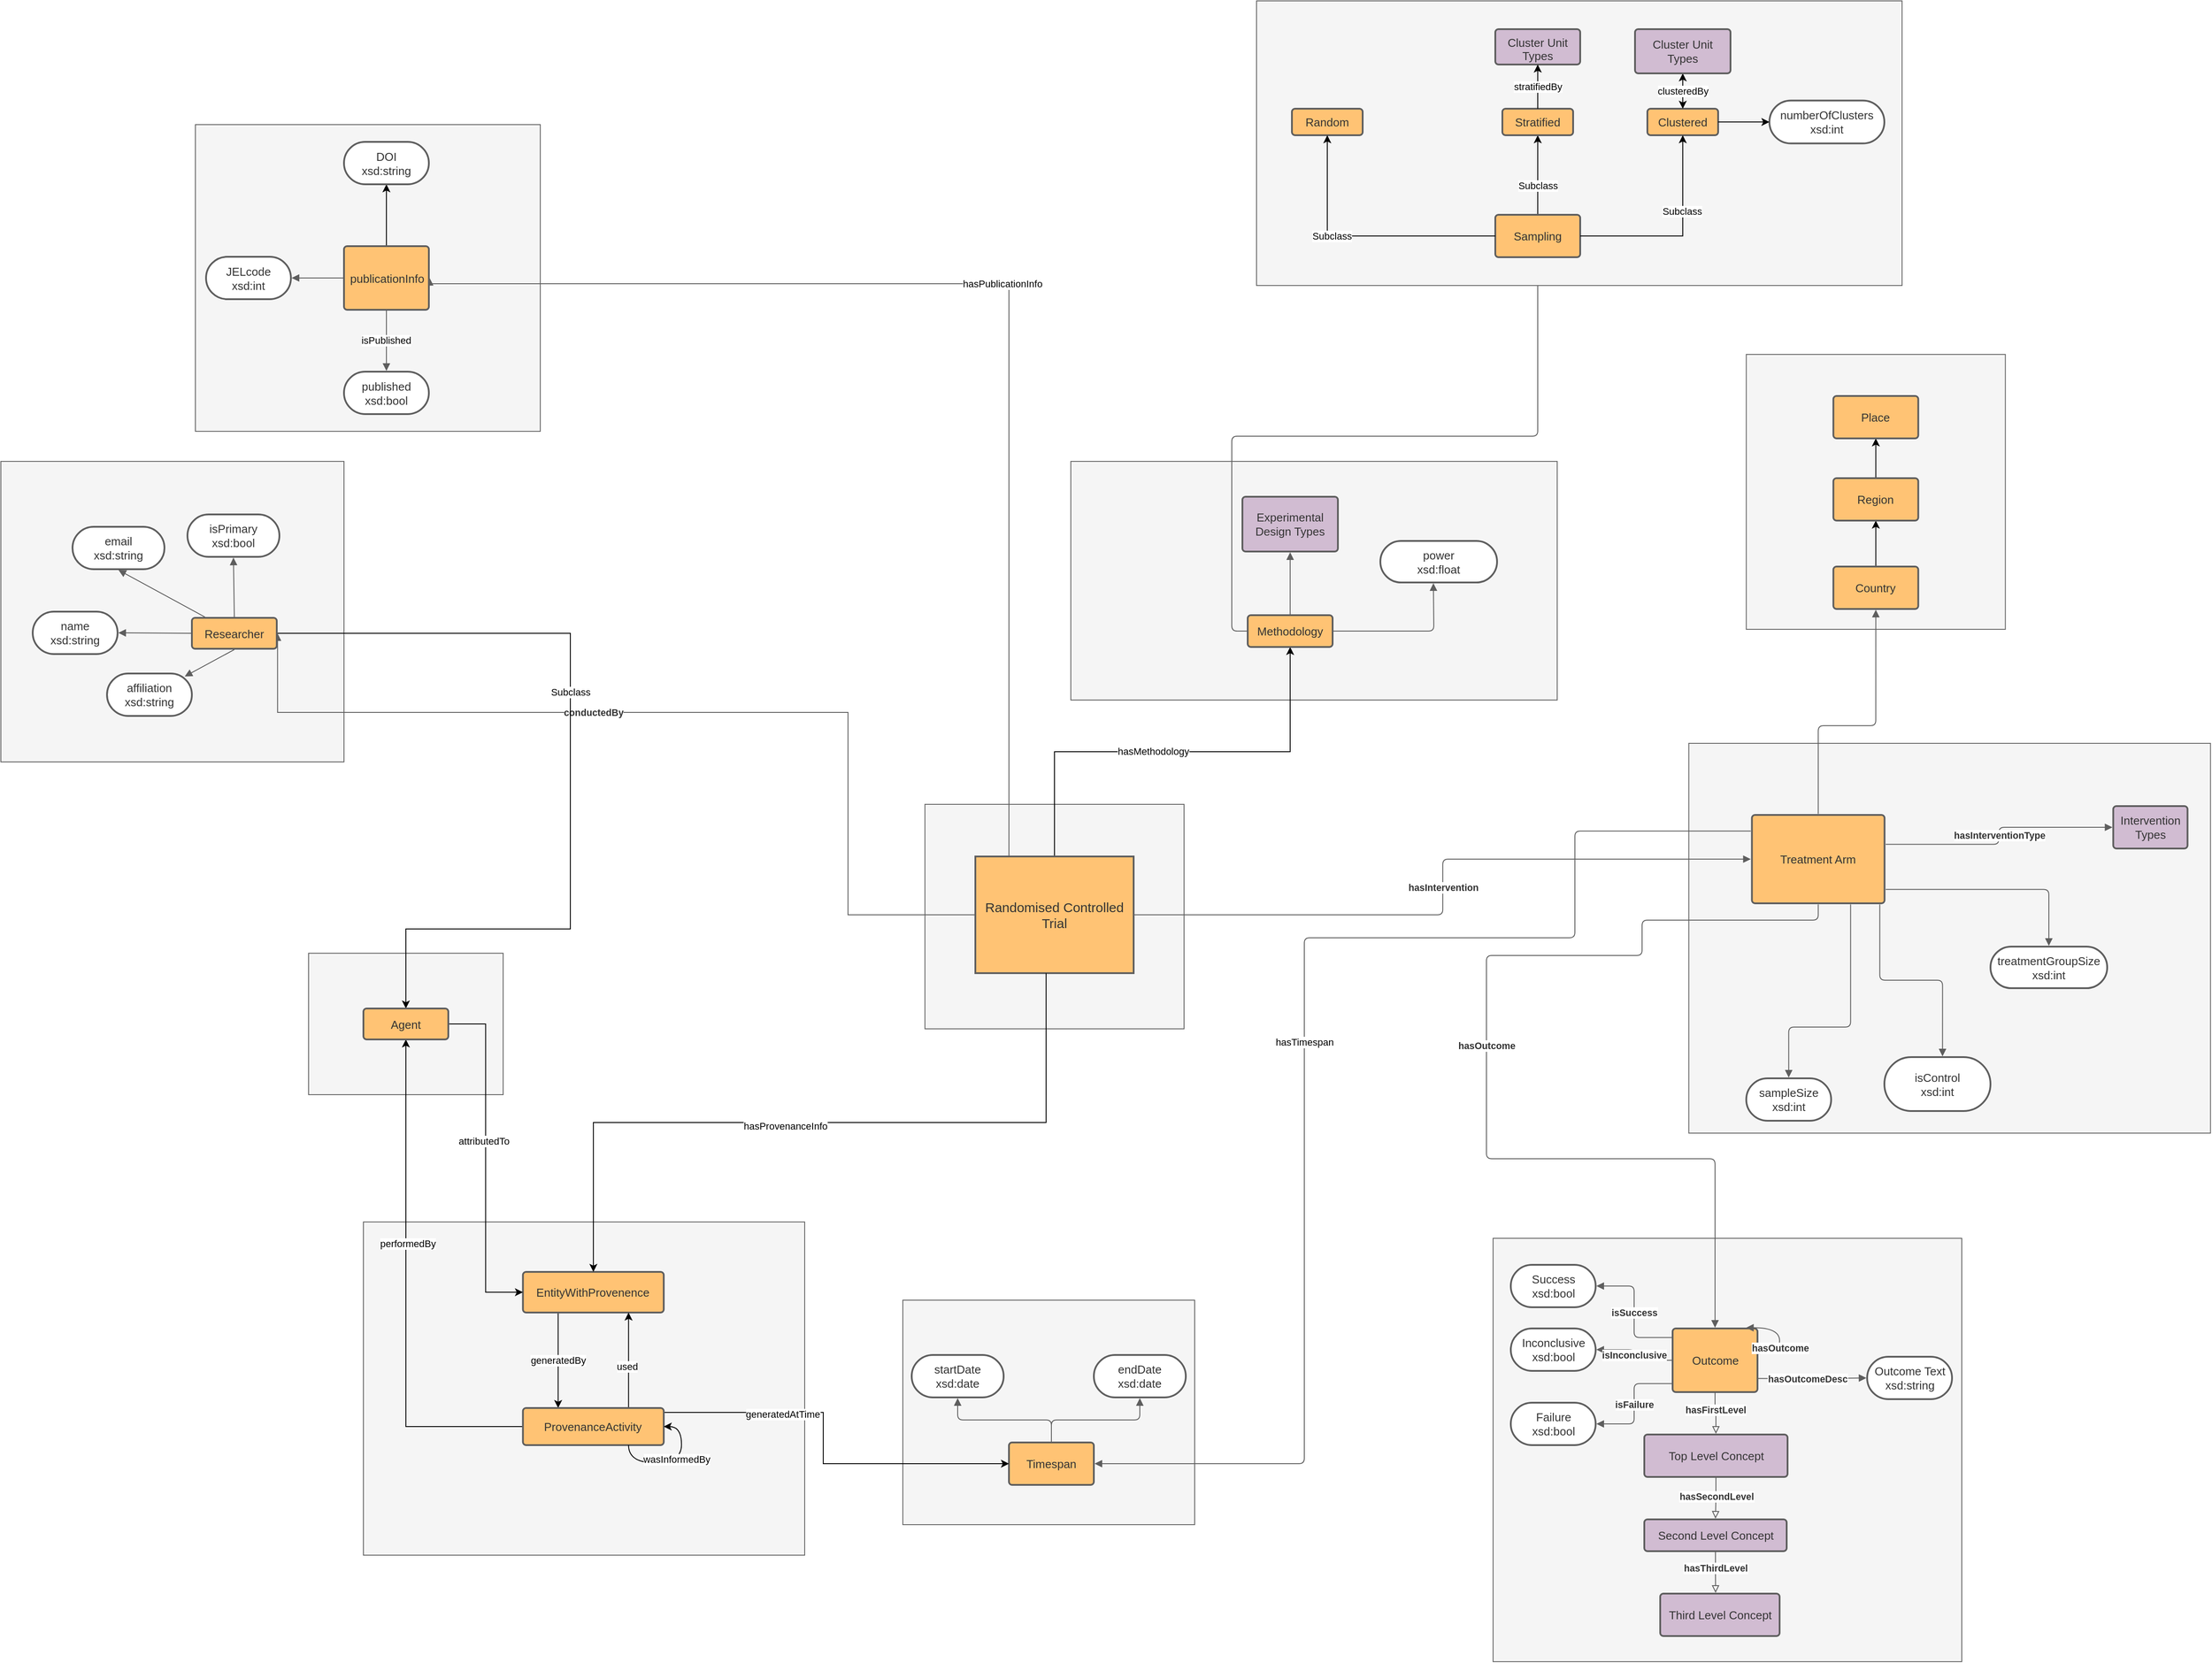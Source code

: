 <mxfile version="14.3.1" type="google"><diagram id="PZMT-fMtnNiAmn3BcaZP" name="Page-1"><mxGraphModel dx="3407" dy="2294" grid="1" gridSize="10" guides="1" tooltips="1" connect="1" arrows="1" fold="1" page="1" pageScale="1" pageWidth="850" pageHeight="1100" math="0" shadow="0"><root><mxCell id="0"/><mxCell id="1" parent="0"/><mxCell id="8KR-L6FnE34hpJiv0hM9-29" value="" style="rounded=0;whiteSpace=wrap;html=1;fillColor=#f5f5f5;strokeColor=#666666;fontColor=#333333;" parent="1" vertex="1"><mxGeometry x="38" y="247.5" width="220" height="160" as="geometry"/></mxCell><mxCell id="zk8F14_G5D31aoHWMv1i-94" value="" style="group" parent="1" vertex="1" connectable="0"><mxGeometry x="710" y="640" width="330" height="254" as="geometry"/></mxCell><mxCell id="zk8F14_G5D31aoHWMv1i-88" value="" style="rounded=0;whiteSpace=wrap;html=1;fillColor=#f5f5f5;strokeColor=#666666;fontColor=#333333;" parent="zk8F14_G5D31aoHWMv1i-94" vertex="1"><mxGeometry width="330" height="254" as="geometry"/></mxCell><UserObject label="Timespan" lucidchartObjectId="Jfo7reyUtaUW" id="zk8F14_G5D31aoHWMv1i-5"><mxCell style="html=1;overflow=block;blockSpacing=1;whiteSpace=wrap;;whiteSpace=wrap;fontSize=13;fontColor=#333333;spacing=7;strokeColor=#5e5e5e;strokeOpacity=100;fillOpacity=100;rounded=1;absoluteArcSize=1;arcSize=7;fillColor=#ffc374;strokeWidth=2;" parent="zk8F14_G5D31aoHWMv1i-94" vertex="1"><mxGeometry x="120" y="161" width="96" height="48" as="geometry"/></mxCell></UserObject><UserObject label="startDate&#10;xsd:date" lucidchartObjectId="pQI-drg_E3h4" id="zk8F14_G5D31aoHWMv1i-36"><mxCell style="html=1;overflow=block;blockSpacing=1;whiteSpace=wrap;rounded=1;arcSize=50;whiteSpace=wrap;fontSize=13;fontColor=#333333;spacing=3;strokeColor=#5e5e5e;strokeOpacity=100;strokeWidth=2;" parent="zk8F14_G5D31aoHWMv1i-94" vertex="1"><mxGeometry x="10" y="62" width="104" height="48" as="geometry"/></mxCell></UserObject><UserObject label="endDate&#10;xsd:date" lucidchartObjectId="aRI-rnP6q5cL" id="zk8F14_G5D31aoHWMv1i-37"><mxCell style="html=1;overflow=block;blockSpacing=1;whiteSpace=wrap;rounded=1;arcSize=50;whiteSpace=wrap;fontSize=13;fontColor=#333333;spacing=3;strokeColor=#5e5e5e;strokeOpacity=100;strokeWidth=2;" parent="zk8F14_G5D31aoHWMv1i-94" vertex="1"><mxGeometry x="216" y="62" width="104" height="48" as="geometry"/></mxCell></UserObject><UserObject label="" lucidchartObjectId="WRI-cDCskPhY" id="zk8F14_G5D31aoHWMv1i-38"><mxCell style="html=1;jettySize=18;whiteSpace=wrap;fontSize=11;strokeColor=#5E5E5E;rounded=1;arcSize=12;edgeStyle=orthogonalEdgeStyle;startArrow=none;;endArrow=block;endFill=1;;exitX=0.5;exitY=-0.019;exitPerimeter=0;entryX=0.5;entryY=1.019;entryPerimeter=0;" parent="zk8F14_G5D31aoHWMv1i-94" source="zk8F14_G5D31aoHWMv1i-5" target="zk8F14_G5D31aoHWMv1i-36" edge="1"><mxGeometry width="100" height="100" relative="1" as="geometry"><Array as="points"/></mxGeometry></mxCell></UserObject><UserObject label="" lucidchartObjectId="7RI-LFA4~5i0" id="zk8F14_G5D31aoHWMv1i-39"><mxCell style="html=1;jettySize=18;whiteSpace=wrap;fontSize=11;strokeColor=#5E5E5E;rounded=1;arcSize=12;edgeStyle=orthogonalEdgeStyle;startArrow=none;;endArrow=block;endFill=1;;exitX=0.5;exitY=-0.019;exitPerimeter=0;entryX=0.5;entryY=1.019;entryPerimeter=0;" parent="zk8F14_G5D31aoHWMv1i-94" source="zk8F14_G5D31aoHWMv1i-5" target="zk8F14_G5D31aoHWMv1i-37" edge="1"><mxGeometry width="100" height="100" relative="1" as="geometry"><Array as="points"/></mxGeometry></mxCell></UserObject><mxCell id="zk8F14_G5D31aoHWMv1i-102" value="" style="rounded=0;whiteSpace=wrap;html=1;fillColor=#f5f5f5;strokeColor=#666666;fontColor=#333333;" parent="1" vertex="1"><mxGeometry x="1663.82" y="-430" width="293" height="311" as="geometry"/></mxCell><mxCell id="zk8F14_G5D31aoHWMv1i-89" value="" style="rounded=0;whiteSpace=wrap;html=1;fillColor=#f5f5f5;strokeColor=#666666;fontColor=#333333;" parent="1" vertex="1"><mxGeometry x="900" y="-309" width="550" height="270" as="geometry"/></mxCell><mxCell id="zk8F14_G5D31aoHWMv1i-90" value="" style="rounded=0;whiteSpace=wrap;html=1;fillColor=#f5f5f5;strokeColor=#666666;fontColor=#333333;" parent="1" vertex="1"><mxGeometry x="1598.82" y="10" width="590" height="441" as="geometry"/></mxCell><mxCell id="zk8F14_G5D31aoHWMv1i-87" value="" style="rounded=0;whiteSpace=wrap;html=1;fillColor=#f5f5f5;strokeColor=#666666;fontColor=#333333;" parent="1" vertex="1"><mxGeometry x="-90" y="-690" width="390" height="347" as="geometry"/></mxCell><mxCell id="zk8F14_G5D31aoHWMv1i-86" value="" style="rounded=0;whiteSpace=wrap;html=1;fillColor=#f5f5f5;strokeColor=#666666;fontColor=#333333;" parent="1" vertex="1"><mxGeometry x="1377.5" y="570" width="530" height="479" as="geometry"/></mxCell><mxCell id="zk8F14_G5D31aoHWMv1i-85" value="" style="rounded=0;whiteSpace=wrap;html=1;fillColor=#f5f5f5;strokeColor=#666666;fontColor=#333333;" parent="1" vertex="1"><mxGeometry x="735" y="79" width="293" height="254" as="geometry"/></mxCell><mxCell id="zk8F14_G5D31aoHWMv1i-76" value="" style="rounded=0;whiteSpace=wrap;html=1;fillColor=#f5f5f5;strokeColor=#666666;fontColor=#333333;" parent="1" vertex="1"><mxGeometry x="-310" y="-309" width="388" height="340" as="geometry"/></mxCell><UserObject label="Treatment Arm" lucidchartObjectId="r.n7A62vB~jC" id="zk8F14_G5D31aoHWMv1i-1"><mxCell style="html=1;overflow=block;blockSpacing=1;whiteSpace=wrap;;whiteSpace=wrap;fontSize=13;fontColor=#333333;spacing=7;strokeColor=#5e5e5e;strokeOpacity=100;fillOpacity=100;rounded=1;absoluteArcSize=1;arcSize=7;fillColor=#ffc374;strokeWidth=2;" parent="1" vertex="1"><mxGeometry x="1670.2" y="91" width="150" height="100" as="geometry"/></mxCell></UserObject><mxCell id="2favvayRpLHW0SErLode-3" style="edgeStyle=orthogonalEdgeStyle;rounded=0;orthogonalLoop=1;jettySize=auto;html=1;exitX=0.5;exitY=0;exitDx=0;exitDy=0;entryX=0.5;entryY=1;entryDx=0;entryDy=0;" edge="1" parent="1" source="zk8F14_G5D31aoHWMv1i-4" target="zk8F14_G5D31aoHWMv1i-2"><mxGeometry relative="1" as="geometry"/></mxCell><mxCell id="2favvayRpLHW0SErLode-4" value="hasMethodology" style="edgeLabel;html=1;align=center;verticalAlign=middle;resizable=0;points=[];" vertex="1" connectable="0" parent="2favvayRpLHW0SErLode-3"><mxGeometry x="-0.087" y="1" relative="1" as="geometry"><mxPoint as="offset"/></mxGeometry></mxCell><UserObject label="Methodology" lucidchartObjectId="cbo7Mfvvo8aG" id="zk8F14_G5D31aoHWMv1i-2"><mxCell style="html=1;overflow=block;blockSpacing=1;whiteSpace=wrap;;whiteSpace=wrap;fontSize=13;fontColor=#333333;spacing=7;strokeColor=#5e5e5e;strokeOpacity=100;fillOpacity=100;rounded=1;absoluteArcSize=1;arcSize=7;fillColor=#ffc374;strokeWidth=2;" parent="1" vertex="1"><mxGeometry x="1100.0" y="-135" width="96" height="36" as="geometry"/></mxCell></UserObject><UserObject label="Intervention Types" lucidchartObjectId="Bbo7hqcRsts1" id="zk8F14_G5D31aoHWMv1i-3"><mxCell style="html=1;overflow=block;blockSpacing=1;whiteSpace=wrap;;whiteSpace=wrap;fontSize=13;fontColor=#333333;spacing=7;strokeColor=#5e5e5e;strokeOpacity=100;fillOpacity=100;rounded=1;absoluteArcSize=1;arcSize=7;fillColor=#d1bcd2;strokeWidth=2;" parent="1" vertex="1"><mxGeometry x="2078.82" y="81" width="84" height="48" as="geometry"/></mxCell></UserObject><UserObject label="Randomised Controlled Trial" lucidchartObjectId="_co7yKK-14Dq" id="zk8F14_G5D31aoHWMv1i-4"><mxCell style="html=1;overflow=block;blockSpacing=1;whiteSpace=wrap;;whiteSpace=wrap;fontSize=15;fontColor=#333333;spacing=7;strokeColor=#5e5e5e;strokeOpacity=100;fillOpacity=100;rounded=1;absoluteArcSize=1;arcSize=0;fillColor=#ffc374;strokeWidth=2;" parent="1" vertex="1"><mxGeometry x="792" y="138" width="179" height="132" as="geometry"/></mxCell></UserObject><UserObject label="" lucidchartObjectId="ago79uAH5jep" id="zk8F14_G5D31aoHWMv1i-8"><mxCell style="html=1;jettySize=18;whiteSpace=wrap;fontSize=11;strokeColor=#5E5E5E;rounded=1;arcSize=12;edgeStyle=orthogonalEdgeStyle;startArrow=none;;endArrow=block;endFill=1;;exitX=1.009;exitY=0.333;exitPerimeter=0;entryX=-0.011;entryY=0.5;entryPerimeter=0;" parent="1" source="zk8F14_G5D31aoHWMv1i-1" target="zk8F14_G5D31aoHWMv1i-3" edge="1"><mxGeometry width="100" height="100" relative="1" as="geometry"><Array as="points"/></mxGeometry></mxCell></UserObject><mxCell id="zk8F14_G5D31aoHWMv1i-9" value="hasInterventionType" style="text;html=1;resizable=0;labelBackgroundColor=#ffffff;align=center;verticalAlign=middle;fontStyle=1;fontColor=#333333;;fontSize=10.667;" parent="zk8F14_G5D31aoHWMv1i-8" vertex="1"><mxGeometry relative="1" as="geometry"/></mxCell><UserObject label="" lucidchartObjectId="cgo74SoKbXN7" id="zk8F14_G5D31aoHWMv1i-10"><mxCell style="html=1;jettySize=18;whiteSpace=wrap;fontSize=11;strokeColor=#5E5E5E;rounded=1;arcSize=12;edgeStyle=orthogonalEdgeStyle;startArrow=none;;endArrow=block;endFill=1;;exitX=0.5;exitY=1.013;exitPerimeter=0;entryX=0.5;entryY=-0.012;entryPerimeter=0;" parent="1" source="zk8F14_G5D31aoHWMv1i-1" target="zk8F14_G5D31aoHWMv1i-12" edge="1"><mxGeometry width="100" height="100" relative="1" as="geometry"><Array as="points"><mxPoint x="1745" y="210"/><mxPoint x="1546" y="210"/><mxPoint x="1546" y="250"/><mxPoint x="1370" y="250"/><mxPoint x="1370" y="480"/><mxPoint x="1629" y="480"/></Array></mxGeometry></mxCell></UserObject><mxCell id="zk8F14_G5D31aoHWMv1i-11" value="hasOutcome" style="text;html=1;resizable=0;labelBackgroundColor=#ffffff;align=center;verticalAlign=middle;fontStyle=1;fontColor=#333333;;fontSize=10.667;" parent="zk8F14_G5D31aoHWMv1i-10" vertex="1"><mxGeometry relative="1" as="geometry"><mxPoint y="-22" as="offset"/></mxGeometry></mxCell><UserObject label="Outcome" lucidchartObjectId="zlo7GROaEd9l" id="zk8F14_G5D31aoHWMv1i-12"><mxCell style="html=1;overflow=block;blockSpacing=1;whiteSpace=wrap;;whiteSpace=wrap;fontSize=13;fontColor=#333333;spacing=7;strokeColor=#5e5e5e;strokeOpacity=100;fillOpacity=100;rounded=1;absoluteArcSize=1;arcSize=7;fillColor=#ffc374;strokeWidth=2;" parent="1" vertex="1"><mxGeometry x="1580.5" y="672" width="96" height="72" as="geometry"/></mxCell></UserObject><UserObject label="Outcome Text&#10;xsd:string " lucidchartObjectId="-lo7SyToRTkl" id="zk8F14_G5D31aoHWMv1i-13"><mxCell style="html=1;overflow=block;blockSpacing=1;whiteSpace=wrap;rounded=1;arcSize=50;whiteSpace=wrap;fontSize=13;fontColor=#333333;spacing=3;strokeColor=#5e5e5e;strokeOpacity=100;strokeWidth=2;" parent="1" vertex="1"><mxGeometry x="1800.5" y="704" width="96" height="48" as="geometry"/></mxCell></UserObject><UserObject label="Success&#10;xsd:bool " lucidchartObjectId="ano7wf6WglHX" id="zk8F14_G5D31aoHWMv1i-14"><mxCell style="html=1;overflow=block;blockSpacing=1;whiteSpace=wrap;rounded=1;arcSize=50;whiteSpace=wrap;fontSize=13;fontColor=#333333;spacing=3;strokeColor=#5e5e5e;strokeOpacity=100;strokeWidth=2;" parent="1" vertex="1"><mxGeometry x="1397.5" y="600" width="96" height="48" as="geometry"/></mxCell></UserObject><UserObject label="Inconclusive&#10;xsd:bool " lucidchartObjectId="tno7kly4XR~y" id="zk8F14_G5D31aoHWMv1i-15"><mxCell style="html=1;overflow=block;blockSpacing=1;whiteSpace=wrap;rounded=1;arcSize=50;whiteSpace=wrap;fontSize=13;fontColor=#333333;spacing=3;strokeColor=#5e5e5e;strokeOpacity=100;strokeWidth=2;" parent="1" vertex="1"><mxGeometry x="1397.5" y="672" width="96" height="48" as="geometry"/></mxCell></UserObject><UserObject label="Failure&#10;xsd:bool " lucidchartObjectId="0no7gL6hjPAg" id="zk8F14_G5D31aoHWMv1i-16"><mxCell style="html=1;overflow=block;blockSpacing=1;whiteSpace=wrap;rounded=1;arcSize=50;whiteSpace=wrap;fontSize=13;fontColor=#333333;spacing=3;strokeColor=#5e5e5e;strokeOpacity=100;strokeWidth=2;" parent="1" vertex="1"><mxGeometry x="1397.5" y="756" width="96" height="48" as="geometry"/></mxCell></UserObject><UserObject label="" lucidchartObjectId="Eoo7FRJEpYhK" id="zk8F14_G5D31aoHWMv1i-17"><mxCell style="html=1;jettySize=18;whiteSpace=wrap;fontSize=11;strokeColor=#5E5E5E;rounded=1;arcSize=12;edgeStyle=orthogonalEdgeStyle;startArrow=none;;endArrow=block;endFill=0;;exitX=0.5;exitY=1.013;exitPerimeter=0;entryX=0.5;entryY=-0.019;entryPerimeter=0;" parent="1" source="zk8F14_G5D31aoHWMv1i-12" target="zk8F14_G5D31aoHWMv1i-19" edge="1"><mxGeometry width="100" height="100" relative="1" as="geometry"><Array as="points"/></mxGeometry></mxCell></UserObject><mxCell id="zk8F14_G5D31aoHWMv1i-18" value="hasFirstLevel" style="text;html=1;resizable=0;labelBackgroundColor=#ffffff;align=center;verticalAlign=middle;fontStyle=1;fontColor=#333333;;fontSize=10.667;" parent="zk8F14_G5D31aoHWMv1i-17" vertex="1"><mxGeometry x="-0.22" relative="1" as="geometry"/></mxCell><UserObject label="&lt;div style=&quot;display: flex; justify-content: center; text-align: center; align-items: baseline; font-size: 0; line-height: 1;&quot;&gt;&lt;span style=&quot;font-size:11px;&quot;&gt;&lt;span style=&quot;font-size:13px;color:#333333;&quot;&gt; Top Level Conce&lt;/span&gt;&lt;span style=&quot;font-size:13px;color:#333333;&quot;&gt;pt&lt;/span&gt;&lt;span style=&quot;font-size:12px;color:#000000;&quot;&gt;  &lt;/span&gt;&lt;/span&gt;&lt;/div&gt;" lucidchartObjectId="Koo7MjJU~j9h" id="zk8F14_G5D31aoHWMv1i-19"><mxCell style="html=1;overflow=block;blockSpacing=1;whiteSpace=wrap;;whiteSpace=wrap;fontSize=11;spacing=7;strokeColor=#5e5e5e;strokeOpacity=100;fillOpacity=100;rounded=1;absoluteArcSize=1;arcSize=7;fillColor=#d1bcd2;strokeWidth=2;" parent="1" vertex="1"><mxGeometry x="1548.5" y="792" width="162" height="48" as="geometry"/></mxCell></UserObject><UserObject label="Second Level Concept" lucidchartObjectId="Epo7e9R6ddvb" id="zk8F14_G5D31aoHWMv1i-20"><mxCell style="html=1;overflow=block;blockSpacing=1;whiteSpace=wrap;;whiteSpace=wrap;fontSize=13;fontColor=#333333;spacing=7;strokeColor=#5e5e5e;strokeOpacity=100;fillOpacity=100;rounded=1;absoluteArcSize=1;arcSize=7;fillColor=#d1bcd2;strokeWidth=2;" parent="1" vertex="1"><mxGeometry x="1548.5" y="888" width="161" height="36" as="geometry"/></mxCell></UserObject><UserObject label="Third Level Concept" lucidchartObjectId="_po7.x2H3nEj" id="zk8F14_G5D31aoHWMv1i-21"><mxCell style="html=1;overflow=block;blockSpacing=1;whiteSpace=wrap;;whiteSpace=wrap;fontSize=13;fontColor=#333333;spacing=7;strokeColor=#5e5e5e;strokeOpacity=100;fillOpacity=100;rounded=1;absoluteArcSize=1;arcSize=7;fillColor=#d1bcd2;strokeWidth=2;" parent="1" vertex="1"><mxGeometry x="1566.5" y="972" width="135" height="48" as="geometry"/></mxCell></UserObject><UserObject label="" lucidchartObjectId="oqo7oKcvsG8s" id="zk8F14_G5D31aoHWMv1i-22"><mxCell style="html=1;jettySize=18;whiteSpace=wrap;fontSize=11;strokeColor=#5E5E5E;rounded=1;arcSize=12;edgeStyle=orthogonalEdgeStyle;startArrow=none;;endArrow=block;endFill=0;;exitX=0.5;exitY=1.019;exitPerimeter=0;entryX=0.5;entryY=-0.025;entryPerimeter=0;" parent="1" source="zk8F14_G5D31aoHWMv1i-19" target="zk8F14_G5D31aoHWMv1i-20" edge="1"><mxGeometry width="100" height="100" relative="1" as="geometry"><Array as="points"/></mxGeometry></mxCell></UserObject><mxCell id="zk8F14_G5D31aoHWMv1i-23" value="hasSecondLevel" style="text;html=1;resizable=0;labelBackgroundColor=#ffffff;align=center;verticalAlign=middle;fontStyle=1;fontColor=#333333;;fontSize=10.667;" parent="zk8F14_G5D31aoHWMv1i-22" vertex="1"><mxGeometry x="-0.114" relative="1" as="geometry"/></mxCell><UserObject label="" lucidchartObjectId="Jqo73JKkA60z" id="zk8F14_G5D31aoHWMv1i-24"><mxCell style="html=1;jettySize=18;whiteSpace=wrap;fontSize=11;strokeColor=#5E5E5E;rounded=1;arcSize=12;edgeStyle=orthogonalEdgeStyle;startArrow=none;;endArrow=block;endFill=0;;exitX=0.5;exitY=1.025;exitPerimeter=0;entryX=0.464;entryY=-0.019;entryPerimeter=0;" parent="1" source="zk8F14_G5D31aoHWMv1i-20" target="zk8F14_G5D31aoHWMv1i-21" edge="1"><mxGeometry width="100" height="100" relative="1" as="geometry"><Array as="points"/></mxGeometry></mxCell></UserObject><mxCell id="zk8F14_G5D31aoHWMv1i-25" value="hasThirdLevel" style="text;html=1;resizable=0;labelBackgroundColor=#ffffff;align=center;verticalAlign=middle;fontStyle=1;fontColor=#333333;;fontSize=10.667;" parent="zk8F14_G5D31aoHWMv1i-24" vertex="1"><mxGeometry x="-0.212" relative="1" as="geometry"/></mxCell><UserObject label="" lucidchartObjectId="Sro7Gc8b3arK" id="zk8F14_G5D31aoHWMv1i-26"><mxCell style="html=1;jettySize=18;whiteSpace=wrap;fontSize=11;strokeColor=#5E5E5E;rounded=1;arcSize=12;edgeStyle=orthogonalEdgeStyle;startArrow=none;;endArrow=block;endFill=1;;exitX=1.009;exitY=0.787;exitPerimeter=0;entryX=-0.009;entryY=0.5;entryPerimeter=0;" parent="1" source="zk8F14_G5D31aoHWMv1i-12" target="zk8F14_G5D31aoHWMv1i-13" edge="1"><mxGeometry width="100" height="100" relative="1" as="geometry"><Array as="points"/></mxGeometry></mxCell></UserObject><mxCell id="zk8F14_G5D31aoHWMv1i-27" value="hasOutcomeDesc" style="text;html=1;resizable=0;labelBackgroundColor=#ffffff;align=center;verticalAlign=middle;fontStyle=1;fontColor=#333333;;fontSize=10.667;" parent="zk8F14_G5D31aoHWMv1i-26" vertex="1"><mxGeometry x="-0.106" relative="1" as="geometry"/></mxCell><UserObject label="" lucidchartObjectId="Xro7v0~vW8di" id="zk8F14_G5D31aoHWMv1i-28"><mxCell style="html=1;jettySize=18;whiteSpace=wrap;fontSize=11;strokeColor=#5E5E5E;rounded=1;arcSize=12;edgeStyle=orthogonalEdgeStyle;startArrow=none;;endArrow=block;endFill=1;;exitX=-0.009;exitY=0.142;exitPerimeter=0;entryX=1.009;entryY=0.5;entryPerimeter=0;" parent="1" source="zk8F14_G5D31aoHWMv1i-12" target="zk8F14_G5D31aoHWMv1i-14" edge="1"><mxGeometry width="100" height="100" relative="1" as="geometry"><Array as="points"/></mxGeometry></mxCell></UserObject><mxCell id="zk8F14_G5D31aoHWMv1i-29" value="isSuccess" style="text;html=1;resizable=0;labelBackgroundColor=#ffffff;align=center;verticalAlign=middle;fontStyle=1;fontColor=#333333;;fontSize=10.667;" parent="zk8F14_G5D31aoHWMv1i-28" vertex="1"><mxGeometry relative="1" as="geometry"/></mxCell><UserObject label="" lucidchartObjectId=".ro78ZiOiOw1" id="zk8F14_G5D31aoHWMv1i-30"><mxCell style="html=1;jettySize=18;whiteSpace=wrap;fontSize=11;strokeColor=#5E5E5E;rounded=1;arcSize=12;edgeStyle=orthogonalEdgeStyle;startArrow=none;;endArrow=block;endFill=1;;exitX=-0.009;exitY=0.5;exitPerimeter=0;entryX=1.009;entryY=0.5;entryPerimeter=0;" parent="1" source="zk8F14_G5D31aoHWMv1i-12" target="zk8F14_G5D31aoHWMv1i-15" edge="1"><mxGeometry width="100" height="100" relative="1" as="geometry"><Array as="points"/></mxGeometry></mxCell></UserObject><mxCell id="zk8F14_G5D31aoHWMv1i-31" value="isInconclusive" style="text;html=1;resizable=0;labelBackgroundColor=#ffffff;align=center;verticalAlign=middle;fontStyle=1;fontColor=#333333;;fontSize=10.667;" parent="zk8F14_G5D31aoHWMv1i-30" vertex="1"><mxGeometry relative="1" as="geometry"/></mxCell><UserObject label="" lucidchartObjectId="bso7akMOnxKN" id="zk8F14_G5D31aoHWMv1i-32"><mxCell style="html=1;jettySize=18;whiteSpace=wrap;fontSize=11;strokeColor=#5E5E5E;rounded=1;arcSize=12;edgeStyle=orthogonalEdgeStyle;startArrow=none;;endArrow=block;endFill=1;;exitX=-0.009;exitY=0.867;exitPerimeter=0;entryX=1.009;entryY=0.5;entryPerimeter=0;" parent="1" source="zk8F14_G5D31aoHWMv1i-12" target="zk8F14_G5D31aoHWMv1i-16" edge="1"><mxGeometry width="100" height="100" relative="1" as="geometry"><Array as="points"/></mxGeometry></mxCell></UserObject><mxCell id="zk8F14_G5D31aoHWMv1i-33" value="isFailure" style="text;html=1;resizable=0;labelBackgroundColor=#ffffff;align=center;verticalAlign=middle;fontStyle=1;fontColor=#333333;;fontSize=10.667;" parent="zk8F14_G5D31aoHWMv1i-32" vertex="1"><mxGeometry relative="1" as="geometry"/></mxCell><UserObject label="" lucidchartObjectId="k_Y7SNCfJKRX" id="zk8F14_G5D31aoHWMv1i-34"><mxCell style="html=1;jettySize=18;whiteSpace=wrap;fontSize=11;strokeColor=#5E5E5E;rounded=1;arcSize=12;edgeStyle=orthogonalEdgeStyle;curved=1;startArrow=none;;endArrow=block;endFill=1;;exitX=1.009;exitY=0.398;exitPerimeter=0;entryX=0.866;entryY=-0.012;entryPerimeter=0;" parent="1" source="zk8F14_G5D31aoHWMv1i-12" target="zk8F14_G5D31aoHWMv1i-12" edge="1"><mxGeometry width="100" height="100" relative="1" as="geometry"><Array as="points"><mxPoint x="1677.5" y="700"/><mxPoint x="1701.5" y="667"/><mxPoint x="1663.5" y="671"/></Array></mxGeometry></mxCell></UserObject><mxCell id="zk8F14_G5D31aoHWMv1i-35" value="hasOutcome" style="text;html=1;resizable=0;labelBackgroundColor=#ffffff;align=center;verticalAlign=middle;fontStyle=1;fontColor=#333333;;fontSize=10.667;" parent="zk8F14_G5D31aoHWMv1i-34" vertex="1"><mxGeometry x="-0.313" relative="1" as="geometry"/></mxCell><UserObject label="Experimental Design Types" lucidchartObjectId="uUI-IN6MffGg" id="zk8F14_G5D31aoHWMv1i-41"><mxCell style="html=1;overflow=block;blockSpacing=1;whiteSpace=wrap;;whiteSpace=wrap;fontSize=13;fontColor=#333333;spacing=7;strokeColor=#5e5e5e;strokeOpacity=100;fillOpacity=100;rounded=1;absoluteArcSize=1;arcSize=7;fillColor=#d1bcd2;strokeWidth=2;" parent="1" vertex="1"><mxGeometry x="1094.0" y="-269" width="108" height="62" as="geometry"/></mxCell></UserObject><UserObject label="sampleSize&#10;xsd:int" lucidchartObjectId="b1I-dbTBw6tJ" id="zk8F14_G5D31aoHWMv1i-42"><mxCell style="html=1;overflow=block;blockSpacing=1;whiteSpace=wrap;rounded=1;arcSize=50;whiteSpace=wrap;fontSize=13;fontColor=#333333;spacing=3;strokeColor=#5e5e5e;strokeOpacity=100;strokeWidth=2;" parent="1" vertex="1"><mxGeometry x="1663.82" y="389" width="96" height="48" as="geometry"/></mxCell></UserObject><UserObject label="treatmentGroupSize&#10;xsd:int" lucidchartObjectId="c1I-ZC.ZSQsy" id="zk8F14_G5D31aoHWMv1i-43"><mxCell style="html=1;overflow=block;blockSpacing=1;whiteSpace=wrap;rounded=1;arcSize=50;whiteSpace=wrap;fontSize=13;fontColor=#333333;spacing=3;strokeColor=#5e5e5e;strokeOpacity=100;strokeWidth=2;" parent="1" vertex="1"><mxGeometry x="1940" y="240" width="132" height="47" as="geometry"/></mxCell></UserObject><UserObject label="" lucidchartObjectId="L1I-21-tzp1v" id="zk8F14_G5D31aoHWMv1i-44"><mxCell style="html=1;jettySize=18;whiteSpace=wrap;fontSize=11;strokeColor=#5E5E5E;rounded=1;arcSize=12;edgeStyle=orthogonalEdgeStyle;startArrow=none;;endArrow=block;endFill=1;;exitX=0.744;exitY=1.013;exitPerimeter=0;entryX=0.5;entryY=-0.019;entryPerimeter=0;" parent="1" source="zk8F14_G5D31aoHWMv1i-1" target="zk8F14_G5D31aoHWMv1i-42" edge="1"><mxGeometry width="100" height="100" relative="1" as="geometry"><Array as="points"><mxPoint x="1781.82" y="331"/><mxPoint x="1711.82" y="331"/></Array></mxGeometry></mxCell></UserObject><UserObject label="" lucidchartObjectId="z2I-A4zjpKzq" id="zk8F14_G5D31aoHWMv1i-45"><mxCell style="html=1;jettySize=18;whiteSpace=wrap;fontSize=11;strokeColor=#5E5E5E;rounded=1;arcSize=12;edgeStyle=orthogonalEdgeStyle;startArrow=none;;endArrow=block;endFill=1;;exitX=1.009;exitY=0.842;exitPerimeter=0;entryX=0.5;entryY=-0.019;entryPerimeter=0;" parent="1" source="zk8F14_G5D31aoHWMv1i-1" target="zk8F14_G5D31aoHWMv1i-43" edge="1"><mxGeometry width="100" height="100" relative="1" as="geometry"><Array as="points"/></mxGeometry></mxCell></UserObject><UserObject label="isControl&lt;br&gt;xsd:int" lucidchartObjectId="P2I-n_hr1HVi" id="zk8F14_G5D31aoHWMv1i-46"><mxCell style="html=1;overflow=block;blockSpacing=1;whiteSpace=wrap;rounded=1;arcSize=50;whiteSpace=wrap;fontSize=13;fontColor=#333333;spacing=3;strokeColor=#5e5e5e;strokeOpacity=100;strokeWidth=2;" parent="1" vertex="1"><mxGeometry x="1820" y="365" width="120" height="61" as="geometry"/></mxCell></UserObject><UserObject label="" lucidchartObjectId="h3I-n4Ysef_-" id="zk8F14_G5D31aoHWMv1i-47"><mxCell style="html=1;jettySize=18;whiteSpace=wrap;fontSize=11;strokeColor=#5E5E5E;rounded=1;arcSize=12;edgeStyle=orthogonalEdgeStyle;startArrow=none;;endArrow=block;endFill=1;;exitX=0.964;exitY=1.013;exitPerimeter=0;entryX=0.548;entryY=-0.015;entryPerimeter=0;" parent="1" source="zk8F14_G5D31aoHWMv1i-1" target="zk8F14_G5D31aoHWMv1i-46" edge="1"><mxGeometry width="100" height="100" relative="1" as="geometry"><Array as="points"/></mxGeometry></mxCell></UserObject><UserObject label="" lucidchartObjectId="L3I-fsr2CGoc" id="zk8F14_G5D31aoHWMv1i-48"><mxCell style="html=1;jettySize=18;whiteSpace=wrap;fontSize=11;strokeColor=#5E5E5E;rounded=1;arcSize=12;edgeStyle=orthogonalEdgeStyle;startArrow=none;;endArrow=block;endFill=1;;exitX=-0.009;exitY=0.5;exitPerimeter=0;entryX=0.5;entryY=1;entryDx=0;entryDy=0;" parent="1" source="zk8F14_G5D31aoHWMv1i-2" target="F5TnGenfnu8LNi8SV8az-1" edge="1"><mxGeometry width="100" height="100" relative="1" as="geometry"><Array as="points"/><mxPoint x="1802" y="-431.088" as="targetPoint"/></mxGeometry></mxCell></UserObject><UserObject label="" lucidchartObjectId="R3I-y38y9xVS" id="zk8F14_G5D31aoHWMv1i-49"><mxCell style="html=1;jettySize=18;whiteSpace=wrap;fontSize=11;strokeColor=#5E5E5E;rounded=1;arcSize=12;edgeStyle=orthogonalEdgeStyle;startArrow=none;;endArrow=block;endFill=1;;exitX=0.5;exitY=-0.025;exitPerimeter=0;entryX=0.5;entryY=1.014;entryPerimeter=0;" parent="1" source="zk8F14_G5D31aoHWMv1i-2" target="zk8F14_G5D31aoHWMv1i-41" edge="1"><mxGeometry width="100" height="100" relative="1" as="geometry"><Array as="points"/></mxGeometry></mxCell></UserObject><UserObject label="" lucidchartObjectId="X3I-pHCJd1HS" id="zk8F14_G5D31aoHWMv1i-50"><mxCell style="html=1;jettySize=18;whiteSpace=wrap;fontSize=11;strokeColor=#5E5E5E;rounded=1;arcSize=12;edgeStyle=orthogonalEdgeStyle;startArrow=none;;endArrow=block;endFill=1;;exitX=1.009;exitY=0.5;exitPerimeter=0;entryX=0.5;entryY=1.019;entryPerimeter=0;" parent="1" source="zk8F14_G5D31aoHWMv1i-2" edge="1"><mxGeometry width="100" height="100" relative="1" as="geometry"><Array as="points"/><mxPoint x="1310.0" y="-171.107" as="targetPoint"/></mxGeometry></mxCell></UserObject><UserObject label="power&#10;xsd:float" lucidchartObjectId="e4I-Y-J.UdrW" id="zk8F14_G5D31aoHWMv1i-51"><mxCell style="html=1;overflow=block;blockSpacing=1;whiteSpace=wrap;rounded=1;arcSize=50;whiteSpace=wrap;fontSize=13;fontColor=#333333;spacing=3;strokeColor=#5e5e5e;strokeOpacity=100;strokeWidth=2;" parent="1" vertex="1"><mxGeometry x="1250.0" y="-219" width="132" height="47" as="geometry"/></mxCell></UserObject><UserObject label="" lucidchartObjectId="k5I-JHw5O96l" id="zk8F14_G5D31aoHWMv1i-52"><mxCell style="html=1;jettySize=18;whiteSpace=wrap;fontSize=11;strokeColor=#5E5E5E;rounded=1;arcSize=12;edgeStyle=orthogonalEdgeStyle;startArrow=none;;endArrow=block;endFill=1;;exitX=0.5;exitY=-0.013;exitPerimeter=0;entryX=0.5;entryY=1.019;entryPerimeter=0;" parent="1" source="zk8F14_G5D31aoHWMv1i-1" target="zk8F14_G5D31aoHWMv1i-53" edge="1"><mxGeometry width="100" height="100" relative="1" as="geometry"><Array as="points"><mxPoint x="1745" y="-10"/><mxPoint x="1810" y="-10"/></Array></mxGeometry></mxCell></UserObject><mxCell id="zk8F14_G5D31aoHWMv1i-106" style="edgeStyle=orthogonalEdgeStyle;rounded=0;orthogonalLoop=1;jettySize=auto;html=1;entryX=0.5;entryY=1;entryDx=0;entryDy=0;" parent="1" source="zk8F14_G5D31aoHWMv1i-53" target="zk8F14_G5D31aoHWMv1i-104" edge="1"><mxGeometry relative="1" as="geometry"/></mxCell><UserObject label="Country" lucidchartObjectId="H5I-Smeox3JX" id="zk8F14_G5D31aoHWMv1i-53"><mxCell style="html=1;overflow=block;blockSpacing=1;whiteSpace=wrap;;whiteSpace=wrap;fontSize=13;fontColor=#333333;spacing=7;strokeColor=#5e5e5e;strokeOpacity=100;fillOpacity=100;rounded=1;absoluteArcSize=1;arcSize=7;fillColor=#ffc374;strokeWidth=2;" parent="1" vertex="1"><mxGeometry x="1762.32" y="-190" width="96" height="48" as="geometry"/></mxCell></UserObject><UserObject label="" lucidchartObjectId="Z7I-tMSUttEk" id="zk8F14_G5D31aoHWMv1i-54"><mxCell style="html=1;jettySize=18;whiteSpace=wrap;fontSize=11;strokeColor=#5E5E5E;rounded=1;arcSize=12;edgeStyle=orthogonalEdgeStyle;startArrow=none;;endArrow=block;endFill=1;;exitX=1.005;exitY=0.5;exitPerimeter=0;entryX=-0.009;entryY=0.5;entryPerimeter=0;" parent="1" source="zk8F14_G5D31aoHWMv1i-4" target="zk8F14_G5D31aoHWMv1i-1" edge="1"><mxGeometry width="100" height="100" relative="1" as="geometry"><Array as="points"/></mxGeometry></mxCell></UserObject><mxCell id="zk8F14_G5D31aoHWMv1i-55" value="hasIntervention" style="text;html=1;resizable=0;labelBackgroundColor=#ffffff;align=center;verticalAlign=middle;fontStyle=1;fontColor=#333333;;fontSize=10.667;" parent="zk8F14_G5D31aoHWMv1i-54" vertex="1"><mxGeometry relative="1" as="geometry"/></mxCell><UserObject label="hasPublicationInfo" lucidchartObjectId="n8I-f_H2WTtV" id="zk8F14_G5D31aoHWMv1i-56"><mxCell style="html=1;jettySize=18;whiteSpace=wrap;fontSize=11;strokeColor=#5E5E5E;rounded=0;startArrow=none;;endArrow=block;endFill=1;;entryX=1.009;entryY=0.5;entryPerimeter=0;edgeStyle=orthogonalEdgeStyle;" parent="1" target="zk8F14_G5D31aoHWMv1i-57" edge="1"><mxGeometry width="100" height="100" relative="1" as="geometry"><mxPoint x="830" y="138" as="sourcePoint"/><Array as="points"><mxPoint x="830" y="138"/><mxPoint x="830" y="-510"/><mxPoint x="175" y="-510"/></Array></mxGeometry></mxCell></UserObject><mxCell id="zk8F14_G5D31aoHWMv1i-93" style="edgeStyle=orthogonalEdgeStyle;rounded=0;orthogonalLoop=1;jettySize=auto;html=1;" parent="1" source="zk8F14_G5D31aoHWMv1i-57" target="zk8F14_G5D31aoHWMv1i-92" edge="1"><mxGeometry relative="1" as="geometry"/></mxCell><UserObject label="publicationInfo" lucidchartObjectId="t8I-SyLpVxgv" id="zk8F14_G5D31aoHWMv1i-57"><mxCell style="html=1;overflow=block;blockSpacing=1;whiteSpace=wrap;;whiteSpace=wrap;fontSize=13;fontColor=#333333;spacing=7;strokeColor=#5e5e5e;strokeOpacity=100;fillOpacity=100;rounded=1;absoluteArcSize=1;arcSize=7;fillColor=#ffc374;strokeWidth=2;" parent="1" vertex="1"><mxGeometry x="78" y="-552.5" width="96" height="72" as="geometry"/></mxCell></UserObject><UserObject label="" lucidchartObjectId="c-I-24aX5xlz" id="zk8F14_G5D31aoHWMv1i-58"><mxCell style="html=1;jettySize=18;whiteSpace=wrap;fontSize=11;strokeColor=#5E5E5E;rounded=0;startArrow=none;;endArrow=block;endFill=1;;exitX=0;exitY=0.5;entryX=1.009;entryY=0.5;entryPerimeter=0;exitDx=0;exitDy=0;edgeStyle=orthogonalEdgeStyle;" parent="1" source="zk8F14_G5D31aoHWMv1i-4" target="zk8F14_G5D31aoHWMv1i-60" edge="1"><mxGeometry width="100" height="100" relative="1" as="geometry"><Array as="points"><mxPoint x="648" y="204"/><mxPoint x="648" y="-25"/></Array></mxGeometry></mxCell></UserObject><mxCell id="zk8F14_G5D31aoHWMv1i-59" value="conductedBy" style="text;html=1;resizable=0;labelBackgroundColor=#ffffff;align=center;verticalAlign=middle;fontStyle=1;fontColor=#333333;;fontSize=10.667;" parent="zk8F14_G5D31aoHWMv1i-58" vertex="1"><mxGeometry x="0.194" relative="1" as="geometry"/></mxCell><mxCell id="8KR-L6FnE34hpJiv0hM9-21" style="edgeStyle=orthogonalEdgeStyle;rounded=0;orthogonalLoop=1;jettySize=auto;html=1;entryX=0.5;entryY=0;entryDx=0;entryDy=0;" parent="1" source="zk8F14_G5D31aoHWMv1i-60" target="8KR-L6FnE34hpJiv0hM9-19" edge="1"><mxGeometry relative="1" as="geometry"><Array as="points"><mxPoint x="334" y="220"/><mxPoint x="148" y="220"/></Array></mxGeometry></mxCell><mxCell id="8KR-L6FnE34hpJiv0hM9-22" value="Subclass" style="edgeLabel;html=1;align=center;verticalAlign=middle;resizable=0;points=[];" parent="8KR-L6FnE34hpJiv0hM9-21" vertex="1" connectable="0"><mxGeometry x="-0.155" relative="1" as="geometry"><mxPoint as="offset"/></mxGeometry></mxCell><UserObject label="Researcher" lucidchartObjectId="d-I-I_MsPAUb" id="zk8F14_G5D31aoHWMv1i-60"><mxCell style="html=1;overflow=block;blockSpacing=1;whiteSpace=wrap;;whiteSpace=wrap;fontSize=13;fontColor=#333333;spacing=7;strokeColor=#5e5e5e;strokeOpacity=100;fillOpacity=100;rounded=1;absoluteArcSize=1;arcSize=7;fillColor=#ffc374;strokeWidth=2;" parent="1" vertex="1"><mxGeometry x="-94" y="-132" width="96" height="35" as="geometry"/></mxCell></UserObject><UserObject label="" lucidchartObjectId="G-I-Y985xNWI" id="zk8F14_G5D31aoHWMv1i-61"><mxCell style="html=1;jettySize=18;whiteSpace=wrap;fontSize=11;strokeColor=#5E5E5E;rounded=0;startArrow=none;;endArrow=block;endFill=1;;exitX=0.5;exitY=-0.026;exitPerimeter=0;entryX=0.5;entryY=1.019;entryPerimeter=0;" parent="1" source="zk8F14_G5D31aoHWMv1i-60" target="zk8F14_G5D31aoHWMv1i-62" edge="1"><mxGeometry width="100" height="100" relative="1" as="geometry"><Array as="points"/></mxGeometry></mxCell></UserObject><UserObject label="isPrimary&#10;xsd:bool" lucidchartObjectId="M-I-m1--4bHq" id="zk8F14_G5D31aoHWMv1i-62"><mxCell style="html=1;overflow=block;blockSpacing=1;whiteSpace=wrap;rounded=1;arcSize=50;whiteSpace=wrap;fontSize=13;fontColor=#333333;spacing=3;strokeColor=#5e5e5e;strokeOpacity=100;strokeWidth=2;" parent="1" vertex="1"><mxGeometry x="-99" y="-249" width="104" height="48" as="geometry"/></mxCell></UserObject><UserObject label="" lucidchartObjectId="7-I-8BFzYVsL" id="zk8F14_G5D31aoHWMv1i-63"><mxCell style="html=1;jettySize=18;whiteSpace=wrap;fontSize=11;strokeColor=#5E5E5E;rounded=0;startArrow=none;;endArrow=block;endFill=1;;exitX=-0.009;exitY=0.5;exitPerimeter=0;entryX=1.009;entryY=0.5;entryPerimeter=0;" parent="1" source="zk8F14_G5D31aoHWMv1i-60" target="zk8F14_G5D31aoHWMv1i-64" edge="1"><mxGeometry width="100" height="100" relative="1" as="geometry"><Array as="points"/></mxGeometry></mxCell></UserObject><UserObject label="name&#10;xsd:string" lucidchartObjectId="--I-3nUayg7T" id="zk8F14_G5D31aoHWMv1i-64"><mxCell style="html=1;overflow=block;blockSpacing=1;whiteSpace=wrap;rounded=1;arcSize=50;whiteSpace=wrap;fontSize=13;fontColor=#333333;spacing=3;strokeColor=#5E5E5E;strokeWidth=2;" parent="1" vertex="1"><mxGeometry x="-274" y="-139" width="96" height="48" as="geometry"/></mxCell></UserObject><UserObject label="" lucidchartObjectId="n_I-RJPSK6Dw" id="zk8F14_G5D31aoHWMv1i-65"><mxCell style="html=1;jettySize=18;whiteSpace=wrap;fontSize=11;strokeColor=#5E5E5E;rounded=0;startArrow=none;;endArrow=block;endFill=1;;exitX=0.153;exitY=-0.026;exitPerimeter=0;entryX=0.5;entryY=1.019;entryPerimeter=0;" parent="1" source="zk8F14_G5D31aoHWMv1i-60" target="zk8F14_G5D31aoHWMv1i-66" edge="1"><mxGeometry width="100" height="100" relative="1" as="geometry"><Array as="points"/></mxGeometry></mxCell></UserObject><UserObject label="email&#10;xsd:string" lucidchartObjectId="q_I-f2PCaBZv" id="zk8F14_G5D31aoHWMv1i-66"><mxCell style="html=1;overflow=block;blockSpacing=1;whiteSpace=wrap;rounded=1;arcSize=50;whiteSpace=wrap;fontSize=13;fontColor=#333333;spacing=3;strokeColor=#5e5e5e;strokeOpacity=100;strokeWidth=2;" parent="1" vertex="1"><mxGeometry x="-229" y="-235" width="104" height="48" as="geometry"/></mxCell></UserObject><UserObject label="affiliation&#10;xsd:string" lucidchartObjectId="V_I-7MfoFYNs" id="zk8F14_G5D31aoHWMv1i-67"><mxCell style="html=1;overflow=block;blockSpacing=1;whiteSpace=wrap;rounded=1;arcSize=50;whiteSpace=wrap;fontSize=13;fontColor=#333333;spacing=3;strokeColor=#5E5E5E;strokeWidth=2;" parent="1" vertex="1"><mxGeometry x="-190" y="-69" width="96" height="48" as="geometry"/></mxCell></UserObject><UserObject label="" lucidchartObjectId="4_I-9uRIjnT6" id="zk8F14_G5D31aoHWMv1i-68"><mxCell style="html=1;jettySize=18;whiteSpace=wrap;fontSize=11;strokeColor=#5E5E5E;rounded=0;startArrow=none;;endArrow=block;endFill=1;;exitX=0.5;exitY=1.026;exitPerimeter=0;entryX=0.916;entryY=0.069;entryPerimeter=0;" parent="1" source="zk8F14_G5D31aoHWMv1i-60" target="zk8F14_G5D31aoHWMv1i-67" edge="1"><mxGeometry width="100" height="100" relative="1" as="geometry"><Array as="points"/></mxGeometry></mxCell></UserObject><UserObject label="isPublished" lucidchartObjectId="j.I-3mS0.jSn" id="zk8F14_G5D31aoHWMv1i-69"><mxCell style="html=1;jettySize=18;whiteSpace=wrap;fontSize=11;strokeColor=#5E5E5E;rounded=0;startArrow=none;;endArrow=block;endFill=1;;exitX=0.5;exitY=1.013;exitPerimeter=0;entryX=0.5;entryY=-0.019;entryPerimeter=0;" parent="1" source="zk8F14_G5D31aoHWMv1i-57" target="zk8F14_G5D31aoHWMv1i-70" edge="1"><mxGeometry width="100" height="100" relative="1" as="geometry"><Array as="points"/></mxGeometry></mxCell></UserObject><UserObject label="published&#10;xsd:bool" lucidchartObjectId="F.I-Ep2ezjJV" id="zk8F14_G5D31aoHWMv1i-70"><mxCell style="html=1;overflow=block;blockSpacing=1;whiteSpace=wrap;rounded=1;arcSize=50;whiteSpace=wrap;fontSize=13;fontColor=#333333;spacing=3;strokeColor=#5E5E5E;strokeWidth=2;" parent="1" vertex="1"><mxGeometry x="78" y="-410.5" width="96" height="48" as="geometry"/></mxCell></UserObject><UserObject label="" lucidchartObjectId="J2T-G8FH1GrY" id="zk8F14_G5D31aoHWMv1i-71"><mxCell style="html=1;jettySize=18;whiteSpace=wrap;fontSize=11;strokeColor=#5E5E5E;rounded=0;startArrow=none;;endArrow=block;endFill=1;;exitX=-0.009;exitY=0.5;exitPerimeter=0;entryX=1.009;entryY=0.5;entryPerimeter=0;" parent="1" source="zk8F14_G5D31aoHWMv1i-57" target="zk8F14_G5D31aoHWMv1i-72" edge="1"><mxGeometry width="100" height="100" relative="1" as="geometry"><Array as="points"/></mxGeometry></mxCell></UserObject><UserObject label="JELcode&#10;xsd:int" lucidchartObjectId="N2T-7ZvoiYNF" id="zk8F14_G5D31aoHWMv1i-72"><mxCell style="html=1;overflow=block;blockSpacing=1;whiteSpace=wrap;rounded=1;arcSize=50;whiteSpace=wrap;fontSize=13;fontColor=#333333;spacing=3;strokeColor=#5E5E5E;strokeWidth=2;" parent="1" vertex="1"><mxGeometry x="-78" y="-540.5" width="96" height="48" as="geometry"/></mxCell></UserObject><UserObject label="" lucidchartObjectId="X5T-A5hjFTCA" id="zk8F14_G5D31aoHWMv1i-73"><mxCell style="html=1;jettySize=18;whiteSpace=wrap;fontSize=11;strokeColor=#5E5E5E;rounded=1;arcSize=12;edgeStyle=orthogonalEdgeStyle;startArrow=none;;endArrow=block;endFill=1;;exitX=-0.009;exitY=0.182;exitPerimeter=0;entryX=1.009;entryY=0.5;entryPerimeter=0;" parent="1" source="zk8F14_G5D31aoHWMv1i-1" target="zk8F14_G5D31aoHWMv1i-5" edge="1"><mxGeometry width="100" height="100" relative="1" as="geometry"><Array as="points"><mxPoint x="1470" y="230"/><mxPoint x="1164" y="230"/><mxPoint x="1164" y="825"/></Array></mxGeometry></mxCell></UserObject><mxCell id="8KR-L6FnE34hpJiv0hM9-16" value="hasTimespan" style="edgeLabel;html=1;align=center;verticalAlign=middle;resizable=0;points=[];" parent="zk8F14_G5D31aoHWMv1i-73" vertex="1" connectable="0"><mxGeometry x="0.02" relative="1" as="geometry"><mxPoint as="offset"/></mxGeometry></mxCell><UserObject label="DOI&lt;br&gt;xsd:string" lucidchartObjectId="N2T-7ZvoiYNF" id="zk8F14_G5D31aoHWMv1i-92"><mxCell style="html=1;overflow=block;blockSpacing=1;whiteSpace=wrap;rounded=1;arcSize=50;whiteSpace=wrap;fontSize=13;fontColor=#333333;spacing=3;strokeColor=#5E5E5E;strokeWidth=2;" parent="1" vertex="1"><mxGeometry x="78" y="-670.5" width="96" height="48" as="geometry"/></mxCell></UserObject><mxCell id="zk8F14_G5D31aoHWMv1i-107" style="edgeStyle=orthogonalEdgeStyle;rounded=0;orthogonalLoop=1;jettySize=auto;html=1;" parent="1" source="zk8F14_G5D31aoHWMv1i-104" target="zk8F14_G5D31aoHWMv1i-105" edge="1"><mxGeometry relative="1" as="geometry"/></mxCell><UserObject label="Region" lucidchartObjectId="H5I-Smeox3JX" id="zk8F14_G5D31aoHWMv1i-104"><mxCell style="html=1;overflow=block;blockSpacing=1;whiteSpace=wrap;;whiteSpace=wrap;fontSize=13;fontColor=#333333;spacing=7;strokeColor=#5e5e5e;strokeOpacity=100;fillOpacity=100;rounded=1;absoluteArcSize=1;arcSize=7;fillColor=#ffc374;strokeWidth=2;" parent="1" vertex="1"><mxGeometry x="1762.32" y="-290" width="96" height="48" as="geometry"/></mxCell></UserObject><UserObject label="Place" lucidchartObjectId="H5I-Smeox3JX" id="zk8F14_G5D31aoHWMv1i-105"><mxCell style="html=1;overflow=block;blockSpacing=1;whiteSpace=wrap;;whiteSpace=wrap;fontSize=13;fontColor=#333333;spacing=7;strokeColor=#5e5e5e;strokeOpacity=100;fillOpacity=100;rounded=1;absoluteArcSize=1;arcSize=7;fillColor=#ffc374;strokeWidth=2;" parent="1" vertex="1"><mxGeometry x="1762.32" y="-383" width="96" height="48" as="geometry"/></mxCell></UserObject><mxCell id="8KR-L6FnE34hpJiv0hM9-1" value="" style="rounded=0;whiteSpace=wrap;html=1;fillColor=#f5f5f5;strokeColor=#666666;fontColor=#333333;" parent="1" vertex="1"><mxGeometry x="100" y="551.5" width="499" height="377" as="geometry"/></mxCell><mxCell id="8KR-L6FnE34hpJiv0hM9-5" value="generatedBy" style="edgeStyle=orthogonalEdgeStyle;rounded=0;orthogonalLoop=1;jettySize=auto;html=1;exitX=0.25;exitY=1;exitDx=0;exitDy=0;entryX=0.25;entryY=0;entryDx=0;entryDy=0;" parent="1" source="8KR-L6FnE34hpJiv0hM9-2" target="8KR-L6FnE34hpJiv0hM9-3" edge="1"><mxGeometry relative="1" as="geometry"/></mxCell><UserObject label="EntityWithProvenence" lucidchartObjectId="t8I-SyLpVxgv" id="8KR-L6FnE34hpJiv0hM9-2"><mxCell style="html=1;overflow=block;blockSpacing=1;whiteSpace=wrap;;whiteSpace=wrap;fontSize=13;fontColor=#333333;spacing=7;strokeColor=#5e5e5e;strokeOpacity=100;fillOpacity=100;rounded=1;absoluteArcSize=1;arcSize=7;fillColor=#ffc374;strokeWidth=2;" parent="1" vertex="1"><mxGeometry x="280.37" y="608" width="159.25" height="46" as="geometry"/></mxCell></UserObject><mxCell id="8KR-L6FnE34hpJiv0hM9-6" style="edgeStyle=orthogonalEdgeStyle;rounded=0;orthogonalLoop=1;jettySize=auto;html=1;entryX=0.75;entryY=1;entryDx=0;entryDy=0;exitX=0.75;exitY=0;exitDx=0;exitDy=0;" parent="1" source="8KR-L6FnE34hpJiv0hM9-3" target="8KR-L6FnE34hpJiv0hM9-2" edge="1"><mxGeometry relative="1" as="geometry"/></mxCell><mxCell id="8KR-L6FnE34hpJiv0hM9-7" value="used" style="edgeLabel;html=1;align=center;verticalAlign=middle;resizable=0;points=[];" parent="8KR-L6FnE34hpJiv0hM9-6" vertex="1" connectable="0"><mxGeometry x="-0.127" y="2" relative="1" as="geometry"><mxPoint as="offset"/></mxGeometry></mxCell><mxCell id="8KR-L6FnE34hpJiv0hM9-18" style="edgeStyle=orthogonalEdgeStyle;rounded=0;orthogonalLoop=1;jettySize=auto;html=1;entryX=0;entryY=0.5;entryDx=0;entryDy=0;" parent="1" source="8KR-L6FnE34hpJiv0hM9-3" target="zk8F14_G5D31aoHWMv1i-5" edge="1"><mxGeometry relative="1" as="geometry"><Array as="points"><mxPoint x="620" y="767"/><mxPoint x="620" y="825"/></Array></mxGeometry></mxCell><mxCell id="8KR-L6FnE34hpJiv0hM9-35" value="generatedAtTime" style="edgeLabel;html=1;align=center;verticalAlign=middle;resizable=0;points=[];" parent="8KR-L6FnE34hpJiv0hM9-18" vertex="1" connectable="0"><mxGeometry x="-0.4" y="-2" relative="1" as="geometry"><mxPoint as="offset"/></mxGeometry></mxCell><mxCell id="8KR-L6FnE34hpJiv0hM9-26" style="edgeStyle=orthogonalEdgeStyle;rounded=0;orthogonalLoop=1;jettySize=auto;html=1;entryX=0.5;entryY=1;entryDx=0;entryDy=0;" parent="1" source="8KR-L6FnE34hpJiv0hM9-3" target="8KR-L6FnE34hpJiv0hM9-19" edge="1"><mxGeometry relative="1" as="geometry"/></mxCell><mxCell id="8KR-L6FnE34hpJiv0hM9-28" value="performedBy" style="edgeLabel;html=1;align=center;verticalAlign=middle;resizable=0;points=[];" parent="8KR-L6FnE34hpJiv0hM9-26" vertex="1" connectable="0"><mxGeometry x="0.193" y="-2" relative="1" as="geometry"><mxPoint as="offset"/></mxGeometry></mxCell><UserObject label="ProvenanceActivity" lucidchartObjectId="t8I-SyLpVxgv" id="8KR-L6FnE34hpJiv0hM9-3"><mxCell style="html=1;overflow=block;blockSpacing=1;whiteSpace=wrap;;whiteSpace=wrap;fontSize=13;fontColor=#333333;spacing=7;strokeColor=#5e5e5e;strokeOpacity=100;fillOpacity=100;rounded=1;absoluteArcSize=1;arcSize=7;fillColor=#ffc374;strokeWidth=2;" parent="1" vertex="1"><mxGeometry x="280.37" y="762" width="159.25" height="42" as="geometry"/></mxCell></UserObject><mxCell id="8KR-L6FnE34hpJiv0hM9-13" style="edgeStyle=orthogonalEdgeStyle;rounded=0;orthogonalLoop=1;jettySize=auto;html=1;exitX=0.447;exitY=1.001;exitDx=0;exitDy=0;exitPerimeter=0;" parent="1" source="zk8F14_G5D31aoHWMv1i-4" target="8KR-L6FnE34hpJiv0hM9-2" edge="1"><mxGeometry relative="1" as="geometry"><mxPoint x="580" y="360" as="targetPoint"/></mxGeometry></mxCell><mxCell id="kZFUh6etRZhecdFQnrWF-1" value="hasProvenanceInfo" style="edgeLabel;html=1;align=center;verticalAlign=middle;resizable=0;points=[];" parent="8KR-L6FnE34hpJiv0hM9-13" vertex="1" connectable="0"><mxGeometry x="0.09" y="4" relative="1" as="geometry"><mxPoint x="-1" as="offset"/></mxGeometry></mxCell><mxCell id="8KR-L6FnE34hpJiv0hM9-36" style="edgeStyle=orthogonalEdgeStyle;rounded=0;orthogonalLoop=1;jettySize=auto;html=1;entryX=0;entryY=0.5;entryDx=0;entryDy=0;" parent="1" source="8KR-L6FnE34hpJiv0hM9-19" target="8KR-L6FnE34hpJiv0hM9-2" edge="1"><mxGeometry relative="1" as="geometry"/></mxCell><mxCell id="8KR-L6FnE34hpJiv0hM9-37" value="attributedTo" style="edgeLabel;html=1;align=center;verticalAlign=middle;resizable=0;points=[];" parent="8KR-L6FnE34hpJiv0hM9-36" vertex="1" connectable="0"><mxGeometry x="-0.103" y="-2" relative="1" as="geometry"><mxPoint as="offset"/></mxGeometry></mxCell><UserObject label="Agent" lucidchartObjectId="d-I-I_MsPAUb" id="8KR-L6FnE34hpJiv0hM9-19"><mxCell style="html=1;overflow=block;blockSpacing=1;whiteSpace=wrap;;whiteSpace=wrap;fontSize=13;fontColor=#333333;spacing=7;strokeColor=#5e5e5e;strokeOpacity=100;fillOpacity=100;rounded=1;absoluteArcSize=1;arcSize=7;fillColor=#ffc374;strokeWidth=2;" parent="1" vertex="1"><mxGeometry x="100" y="310" width="96" height="35" as="geometry"/></mxCell></UserObject><mxCell id="8KR-L6FnE34hpJiv0hM9-33" style="edgeStyle=orthogonalEdgeStyle;curved=1;rounded=0;orthogonalLoop=1;jettySize=auto;html=1;entryX=1;entryY=0.5;entryDx=0;entryDy=0;exitX=0.75;exitY=1;exitDx=0;exitDy=0;" parent="1" source="8KR-L6FnE34hpJiv0hM9-3" target="8KR-L6FnE34hpJiv0hM9-3" edge="1"><mxGeometry relative="1" as="geometry"/></mxCell><mxCell id="8KR-L6FnE34hpJiv0hM9-34" value="wasInformedBy" style="edgeLabel;html=1;align=center;verticalAlign=middle;resizable=0;points=[];" parent="8KR-L6FnE34hpJiv0hM9-33" vertex="1" connectable="0"><mxGeometry x="0.025" y="4" relative="1" as="geometry"><mxPoint x="1" as="offset"/></mxGeometry></mxCell><mxCell id="L1BHPM7UuSrr3LoEa0Bi-1" value="" style="group" parent="1" vertex="1" connectable="0"><mxGeometry x="1110" y="-830" width="730" height="322" as="geometry"/></mxCell><mxCell id="F5TnGenfnu8LNi8SV8az-19" value="" style="rounded=0;whiteSpace=wrap;html=1;fillColor=#f5f5f5;strokeColor=#666666;fontColor=#333333;" parent="L1BHPM7UuSrr3LoEa0Bi-1" vertex="1"><mxGeometry width="730" height="322" as="geometry"/></mxCell><mxCell id="F5TnGenfnu8LNi8SV8az-4" style="edgeStyle=orthogonalEdgeStyle;rounded=0;orthogonalLoop=1;jettySize=auto;html=1;" parent="L1BHPM7UuSrr3LoEa0Bi-1" source="F5TnGenfnu8LNi8SV8az-1" edge="1"><mxGeometry relative="1" as="geometry"><mxPoint x="318" y="152" as="targetPoint"/></mxGeometry></mxCell><mxCell id="F5TnGenfnu8LNi8SV8az-10" value="Subclass" style="edgeLabel;html=1;align=center;verticalAlign=middle;resizable=0;points=[];" parent="F5TnGenfnu8LNi8SV8az-4" vertex="1" connectable="0"><mxGeometry x="-0.262" relative="1" as="geometry"><mxPoint as="offset"/></mxGeometry></mxCell><UserObject label="Sampling" lucidchartObjectId="H5I-Smeox3JX" id="F5TnGenfnu8LNi8SV8az-1"><mxCell style="html=1;overflow=block;blockSpacing=1;whiteSpace=wrap;;whiteSpace=wrap;fontSize=13;fontColor=#333333;spacing=7;strokeColor=#5e5e5e;strokeOpacity=100;fillOpacity=100;rounded=1;absoluteArcSize=1;arcSize=7;fillColor=#ffc374;strokeWidth=2;" parent="L1BHPM7UuSrr3LoEa0Bi-1" vertex="1"><mxGeometry x="270" y="242" width="96" height="48" as="geometry"/></mxCell></UserObject><UserObject label="Random" lucidchartObjectId="H5I-Smeox3JX" id="F5TnGenfnu8LNi8SV8az-6"><mxCell style="html=1;overflow=block;blockSpacing=1;whiteSpace=wrap;;whiteSpace=wrap;fontSize=13;fontColor=#333333;spacing=7;strokeColor=#5e5e5e;strokeOpacity=100;fillOpacity=100;rounded=1;absoluteArcSize=1;arcSize=7;fillColor=#ffc374;strokeWidth=2;" parent="L1BHPM7UuSrr3LoEa0Bi-1" vertex="1"><mxGeometry x="40" y="122" width="80" height="30" as="geometry"/></mxCell></UserObject><mxCell id="F5TnGenfnu8LNi8SV8az-3" style="edgeStyle=orthogonalEdgeStyle;rounded=0;orthogonalLoop=1;jettySize=auto;html=1;entryX=0.5;entryY=1;entryDx=0;entryDy=0;" parent="L1BHPM7UuSrr3LoEa0Bi-1" source="F5TnGenfnu8LNi8SV8az-1" target="F5TnGenfnu8LNi8SV8az-6" edge="1"><mxGeometry relative="1" as="geometry"><mxPoint x="200" y="162" as="targetPoint"/></mxGeometry></mxCell><mxCell id="F5TnGenfnu8LNi8SV8az-11" value="Subclass" style="edgeLabel;html=1;align=center;verticalAlign=middle;resizable=0;points=[];" parent="F5TnGenfnu8LNi8SV8az-3" vertex="1" connectable="0"><mxGeometry x="0.219" relative="1" as="geometry"><mxPoint as="offset"/></mxGeometry></mxCell><UserObject label="Stratified" lucidchartObjectId="H5I-Smeox3JX" id="F5TnGenfnu8LNi8SV8az-7"><mxCell style="html=1;overflow=block;blockSpacing=1;whiteSpace=wrap;;whiteSpace=wrap;fontSize=13;fontColor=#333333;spacing=7;strokeColor=#5e5e5e;strokeOpacity=100;fillOpacity=100;rounded=1;absoluteArcSize=1;arcSize=7;fillColor=#ffc374;strokeWidth=2;" parent="L1BHPM7UuSrr3LoEa0Bi-1" vertex="1"><mxGeometry x="278" y="122" width="80" height="30" as="geometry"/></mxCell></UserObject><mxCell id="F5TnGenfnu8LNi8SV8az-13" style="edgeStyle=orthogonalEdgeStyle;rounded=0;orthogonalLoop=1;jettySize=auto;html=1;" parent="L1BHPM7UuSrr3LoEa0Bi-1" source="F5TnGenfnu8LNi8SV8az-8" edge="1"><mxGeometry relative="1" as="geometry"><mxPoint x="482" y="82" as="targetPoint"/></mxGeometry></mxCell><UserObject label="Clustered" lucidchartObjectId="H5I-Smeox3JX" id="F5TnGenfnu8LNi8SV8az-8"><mxCell style="html=1;overflow=block;blockSpacing=1;whiteSpace=wrap;;whiteSpace=wrap;fontSize=13;fontColor=#333333;spacing=7;strokeColor=#5e5e5e;strokeOpacity=100;fillOpacity=100;rounded=1;absoluteArcSize=1;arcSize=7;fillColor=#ffc374;strokeWidth=2;" parent="L1BHPM7UuSrr3LoEa0Bi-1" vertex="1"><mxGeometry x="442" y="122" width="80" height="30" as="geometry"/></mxCell></UserObject><mxCell id="F5TnGenfnu8LNi8SV8az-5" style="edgeStyle=orthogonalEdgeStyle;rounded=0;orthogonalLoop=1;jettySize=auto;html=1;entryX=0.5;entryY=1;entryDx=0;entryDy=0;" parent="L1BHPM7UuSrr3LoEa0Bi-1" source="F5TnGenfnu8LNi8SV8az-1" target="F5TnGenfnu8LNi8SV8az-8" edge="1"><mxGeometry relative="1" as="geometry"><mxPoint x="460" y="182" as="targetPoint"/></mxGeometry></mxCell><mxCell id="F5TnGenfnu8LNi8SV8az-9" value="Subclass" style="edgeLabel;html=1;align=center;verticalAlign=middle;resizable=0;points=[];" parent="F5TnGenfnu8LNi8SV8az-5" vertex="1" connectable="0"><mxGeometry x="0.256" y="1" relative="1" as="geometry"><mxPoint as="offset"/></mxGeometry></mxCell><mxCell id="F5TnGenfnu8LNi8SV8az-16" value="clusteredBy" style="edgeStyle=orthogonalEdgeStyle;rounded=0;orthogonalLoop=1;jettySize=auto;html=1;exitX=0.5;exitY=1;exitDx=0;exitDy=0;" parent="L1BHPM7UuSrr3LoEa0Bi-1" source="F5TnGenfnu8LNi8SV8az-15" target="F5TnGenfnu8LNi8SV8az-8" edge="1"><mxGeometry relative="1" as="geometry"/></mxCell><UserObject label="Cluster Unit Types" lucidchartObjectId="uUI-IN6MffGg" id="F5TnGenfnu8LNi8SV8az-15"><mxCell style="html=1;overflow=block;blockSpacing=1;whiteSpace=wrap;;whiteSpace=wrap;fontSize=13;fontColor=#333333;spacing=7;strokeColor=#5e5e5e;strokeOpacity=100;fillOpacity=100;rounded=1;absoluteArcSize=1;arcSize=7;fillColor=#d1bcd2;strokeWidth=2;" parent="L1BHPM7UuSrr3LoEa0Bi-1" vertex="1"><mxGeometry x="428" y="32" width="108" height="50" as="geometry"/></mxCell></UserObject><UserObject label="numberOfClusters&lt;br&gt;xsd:int" lucidchartObjectId="e4I-Y-J.UdrW" id="F5TnGenfnu8LNi8SV8az-17"><mxCell style="html=1;overflow=block;blockSpacing=1;whiteSpace=wrap;rounded=1;arcSize=50;whiteSpace=wrap;fontSize=13;fontColor=#333333;spacing=3;strokeColor=#5e5e5e;strokeOpacity=100;strokeWidth=2;" parent="L1BHPM7UuSrr3LoEa0Bi-1" vertex="1"><mxGeometry x="580" y="112.75" width="130" height="48.5" as="geometry"/></mxCell></UserObject><mxCell id="F5TnGenfnu8LNi8SV8az-18" style="edgeStyle=orthogonalEdgeStyle;rounded=0;orthogonalLoop=1;jettySize=auto;html=1;entryX=0;entryY=0.5;entryDx=0;entryDy=0;" parent="L1BHPM7UuSrr3LoEa0Bi-1" source="F5TnGenfnu8LNi8SV8az-8" target="F5TnGenfnu8LNi8SV8az-17" edge="1"><mxGeometry relative="1" as="geometry"/></mxCell><UserObject label="Cluster Unit Types" lucidchartObjectId="uUI-IN6MffGg" id="F5TnGenfnu8LNi8SV8az-22"><mxCell style="html=1;overflow=block;blockSpacing=1;whiteSpace=wrap;;whiteSpace=wrap;fontSize=13;fontColor=#333333;spacing=7;strokeColor=#5e5e5e;strokeOpacity=100;fillOpacity=100;rounded=1;absoluteArcSize=1;arcSize=7;fillColor=#d1bcd2;strokeWidth=2;" parent="L1BHPM7UuSrr3LoEa0Bi-1" vertex="1"><mxGeometry x="270" y="32" width="96" height="40" as="geometry"/></mxCell></UserObject><mxCell id="F5TnGenfnu8LNi8SV8az-23" value="stratifiedBy" style="edgeStyle=orthogonalEdgeStyle;rounded=0;orthogonalLoop=1;jettySize=auto;html=1;entryX=0.5;entryY=1;entryDx=0;entryDy=0;" parent="L1BHPM7UuSrr3LoEa0Bi-1" source="F5TnGenfnu8LNi8SV8az-7" target="F5TnGenfnu8LNi8SV8az-22" edge="1"><mxGeometry relative="1" as="geometry"/></mxCell></root></mxGraphModel></diagram></mxfile>